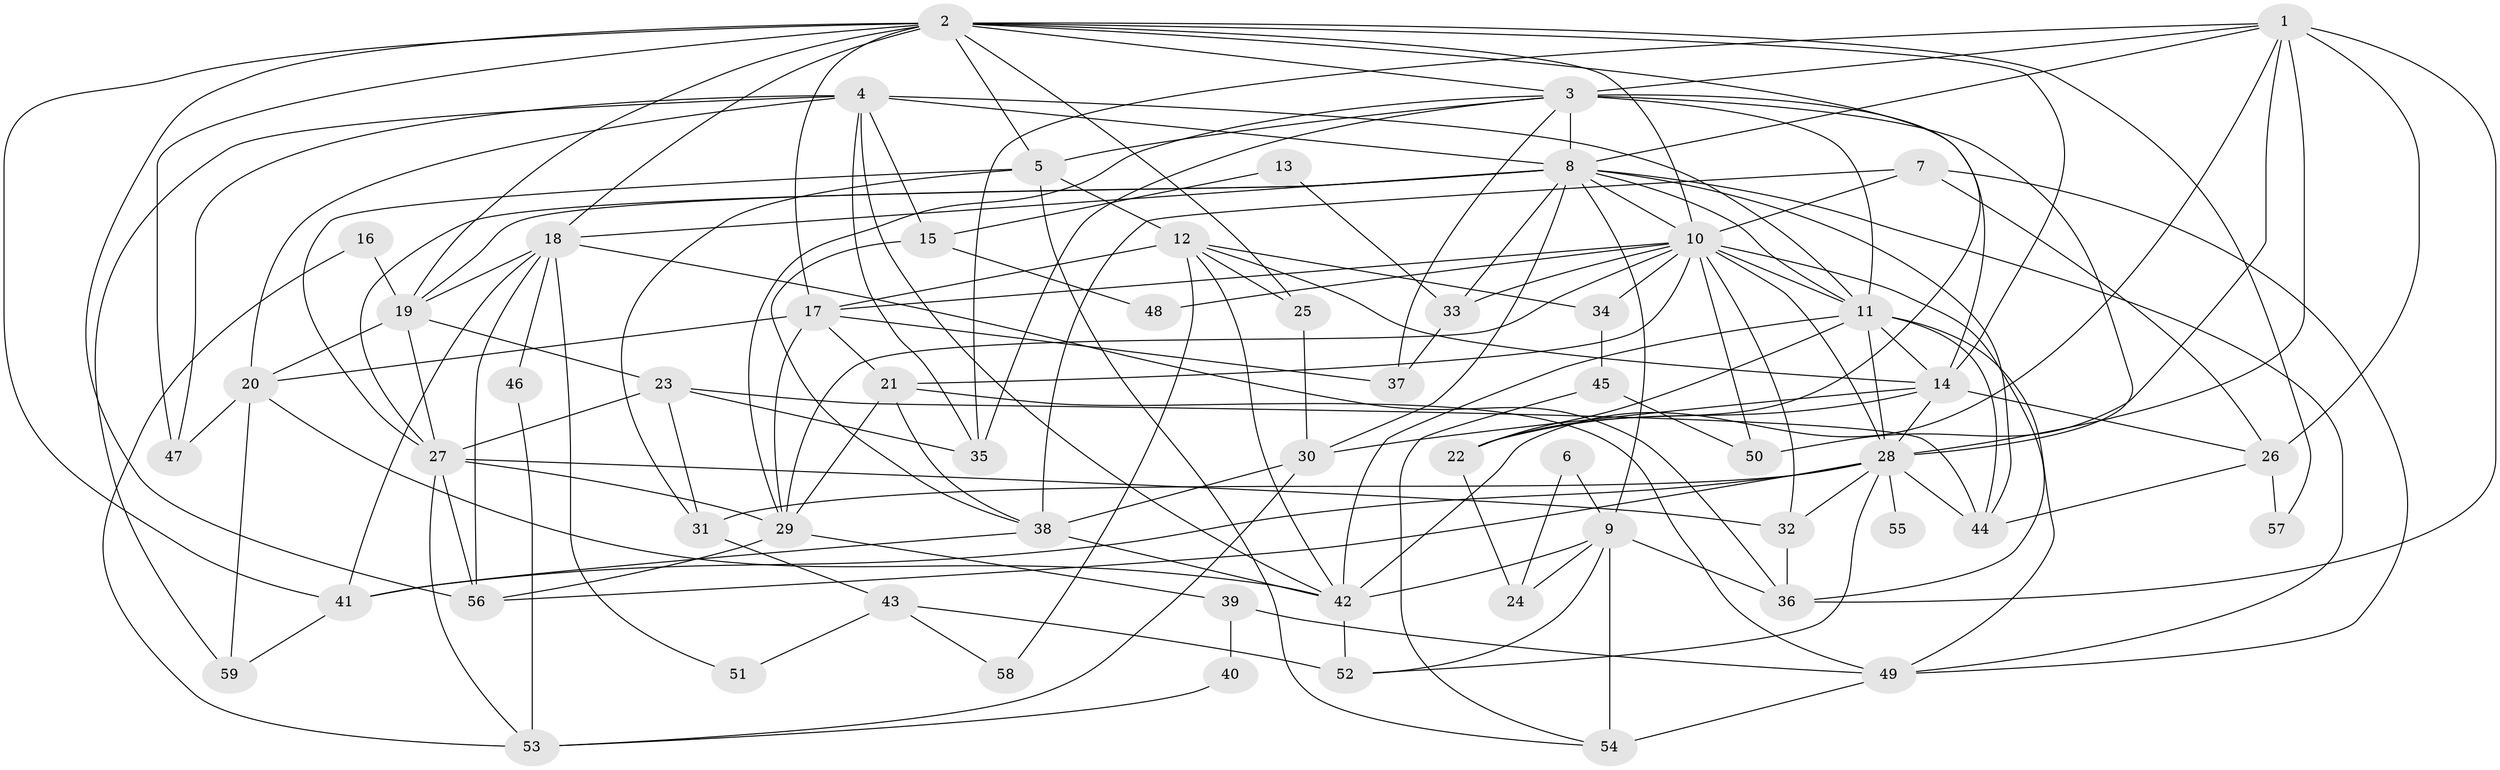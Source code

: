 // original degree distribution, {4: 0.23076923076923078, 5: 0.20512820512820512, 6: 0.10256410256410256, 2: 0.1623931623931624, 3: 0.2564102564102564, 7: 0.02564102564102564, 9: 0.008547008547008548, 10: 0.008547008547008548}
// Generated by graph-tools (version 1.1) at 2025/36/03/09/25 02:36:18]
// undirected, 59 vertices, 155 edges
graph export_dot {
graph [start="1"]
  node [color=gray90,style=filled];
  1;
  2;
  3;
  4;
  5;
  6;
  7;
  8;
  9;
  10;
  11;
  12;
  13;
  14;
  15;
  16;
  17;
  18;
  19;
  20;
  21;
  22;
  23;
  24;
  25;
  26;
  27;
  28;
  29;
  30;
  31;
  32;
  33;
  34;
  35;
  36;
  37;
  38;
  39;
  40;
  41;
  42;
  43;
  44;
  45;
  46;
  47;
  48;
  49;
  50;
  51;
  52;
  53;
  54;
  55;
  56;
  57;
  58;
  59;
  1 -- 3 [weight=1.0];
  1 -- 8 [weight=1.0];
  1 -- 26 [weight=2.0];
  1 -- 28 [weight=1.0];
  1 -- 35 [weight=1.0];
  1 -- 36 [weight=2.0];
  1 -- 42 [weight=1.0];
  1 -- 50 [weight=1.0];
  2 -- 3 [weight=1.0];
  2 -- 5 [weight=1.0];
  2 -- 10 [weight=1.0];
  2 -- 14 [weight=2.0];
  2 -- 17 [weight=1.0];
  2 -- 18 [weight=1.0];
  2 -- 19 [weight=2.0];
  2 -- 22 [weight=1.0];
  2 -- 25 [weight=1.0];
  2 -- 41 [weight=1.0];
  2 -- 47 [weight=1.0];
  2 -- 56 [weight=1.0];
  2 -- 57 [weight=1.0];
  3 -- 5 [weight=1.0];
  3 -- 8 [weight=2.0];
  3 -- 11 [weight=2.0];
  3 -- 14 [weight=1.0];
  3 -- 28 [weight=1.0];
  3 -- 29 [weight=1.0];
  3 -- 35 [weight=1.0];
  3 -- 37 [weight=1.0];
  4 -- 8 [weight=1.0];
  4 -- 11 [weight=1.0];
  4 -- 15 [weight=1.0];
  4 -- 20 [weight=1.0];
  4 -- 35 [weight=1.0];
  4 -- 42 [weight=1.0];
  4 -- 47 [weight=1.0];
  4 -- 59 [weight=1.0];
  5 -- 12 [weight=1.0];
  5 -- 27 [weight=1.0];
  5 -- 31 [weight=1.0];
  5 -- 54 [weight=1.0];
  6 -- 9 [weight=1.0];
  6 -- 24 [weight=1.0];
  7 -- 10 [weight=1.0];
  7 -- 26 [weight=1.0];
  7 -- 38 [weight=1.0];
  7 -- 49 [weight=1.0];
  8 -- 9 [weight=1.0];
  8 -- 10 [weight=2.0];
  8 -- 11 [weight=1.0];
  8 -- 18 [weight=1.0];
  8 -- 19 [weight=1.0];
  8 -- 27 [weight=1.0];
  8 -- 30 [weight=2.0];
  8 -- 33 [weight=1.0];
  8 -- 44 [weight=1.0];
  8 -- 49 [weight=1.0];
  9 -- 24 [weight=1.0];
  9 -- 36 [weight=1.0];
  9 -- 42 [weight=2.0];
  9 -- 52 [weight=1.0];
  9 -- 54 [weight=2.0];
  10 -- 11 [weight=2.0];
  10 -- 17 [weight=1.0];
  10 -- 21 [weight=4.0];
  10 -- 28 [weight=1.0];
  10 -- 29 [weight=2.0];
  10 -- 32 [weight=1.0];
  10 -- 33 [weight=1.0];
  10 -- 34 [weight=1.0];
  10 -- 36 [weight=1.0];
  10 -- 48 [weight=1.0];
  10 -- 50 [weight=1.0];
  11 -- 14 [weight=1.0];
  11 -- 22 [weight=1.0];
  11 -- 28 [weight=1.0];
  11 -- 42 [weight=1.0];
  11 -- 44 [weight=1.0];
  11 -- 49 [weight=1.0];
  12 -- 14 [weight=1.0];
  12 -- 17 [weight=1.0];
  12 -- 25 [weight=1.0];
  12 -- 34 [weight=1.0];
  12 -- 42 [weight=1.0];
  12 -- 58 [weight=1.0];
  13 -- 15 [weight=1.0];
  13 -- 33 [weight=1.0];
  14 -- 22 [weight=2.0];
  14 -- 26 [weight=1.0];
  14 -- 28 [weight=1.0];
  14 -- 30 [weight=1.0];
  15 -- 38 [weight=1.0];
  15 -- 48 [weight=1.0];
  16 -- 19 [weight=1.0];
  16 -- 53 [weight=1.0];
  17 -- 20 [weight=1.0];
  17 -- 21 [weight=2.0];
  17 -- 29 [weight=1.0];
  17 -- 37 [weight=1.0];
  18 -- 19 [weight=1.0];
  18 -- 36 [weight=1.0];
  18 -- 41 [weight=1.0];
  18 -- 46 [weight=1.0];
  18 -- 51 [weight=1.0];
  18 -- 56 [weight=1.0];
  19 -- 20 [weight=1.0];
  19 -- 23 [weight=1.0];
  19 -- 27 [weight=1.0];
  20 -- 42 [weight=1.0];
  20 -- 47 [weight=1.0];
  20 -- 59 [weight=1.0];
  21 -- 29 [weight=1.0];
  21 -- 38 [weight=1.0];
  21 -- 49 [weight=1.0];
  22 -- 24 [weight=1.0];
  23 -- 27 [weight=1.0];
  23 -- 31 [weight=1.0];
  23 -- 35 [weight=1.0];
  23 -- 44 [weight=1.0];
  25 -- 30 [weight=1.0];
  26 -- 44 [weight=1.0];
  26 -- 57 [weight=1.0];
  27 -- 29 [weight=1.0];
  27 -- 32 [weight=1.0];
  27 -- 53 [weight=1.0];
  27 -- 56 [weight=1.0];
  28 -- 31 [weight=1.0];
  28 -- 32 [weight=1.0];
  28 -- 41 [weight=1.0];
  28 -- 44 [weight=1.0];
  28 -- 52 [weight=1.0];
  28 -- 55 [weight=2.0];
  28 -- 56 [weight=1.0];
  29 -- 39 [weight=1.0];
  29 -- 56 [weight=1.0];
  30 -- 38 [weight=1.0];
  30 -- 53 [weight=1.0];
  31 -- 43 [weight=1.0];
  32 -- 36 [weight=1.0];
  33 -- 37 [weight=1.0];
  34 -- 45 [weight=1.0];
  38 -- 41 [weight=1.0];
  38 -- 42 [weight=2.0];
  39 -- 40 [weight=1.0];
  39 -- 49 [weight=1.0];
  40 -- 53 [weight=1.0];
  41 -- 59 [weight=1.0];
  42 -- 52 [weight=1.0];
  43 -- 51 [weight=1.0];
  43 -- 52 [weight=1.0];
  43 -- 58 [weight=1.0];
  45 -- 50 [weight=1.0];
  45 -- 54 [weight=1.0];
  46 -- 53 [weight=1.0];
  49 -- 54 [weight=1.0];
}
